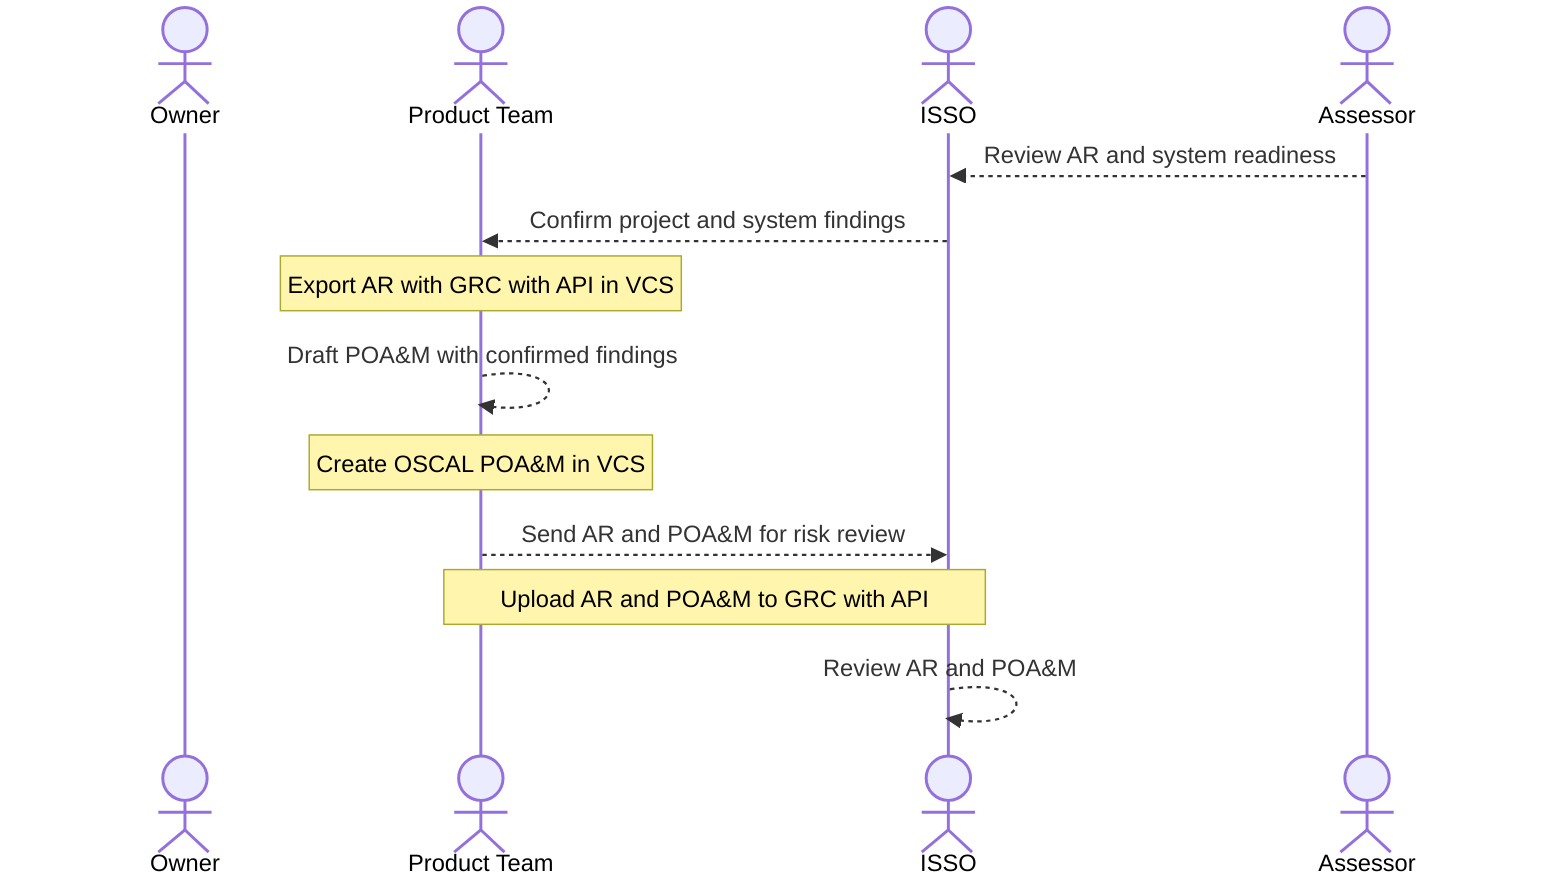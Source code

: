 sequenceDiagram
    actor Owner
    actor Product Team
    actor ISSO
    actor Assessor
    Assessor-->>ISSO: Review AR and system readiness
    ISSO-->>Product Team: Confirm project and system findings
    Note over Product Team: Export AR with GRC with API in VCS
    Product Team-->>Product Team: Draft POA&M with confirmed findings
    Note over Product Team: Create OSCAL POA&M in VCS
    Product Team-->>ISSO: Send AR and POA&M for risk review
    Note over Product Team,ISSO: Upload AR and POA&M to GRC with API
    ISSO-->>ISSO: Review AR and POA&M